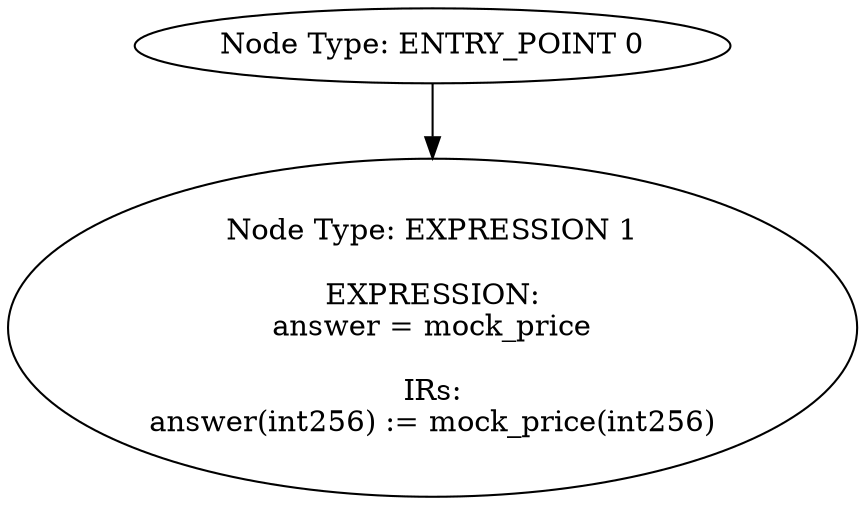 digraph{
0[label="Node Type: ENTRY_POINT 0
"];
0->1;
1[label="Node Type: EXPRESSION 1

EXPRESSION:
answer = mock_price

IRs:
answer(int256) := mock_price(int256)"];
}
